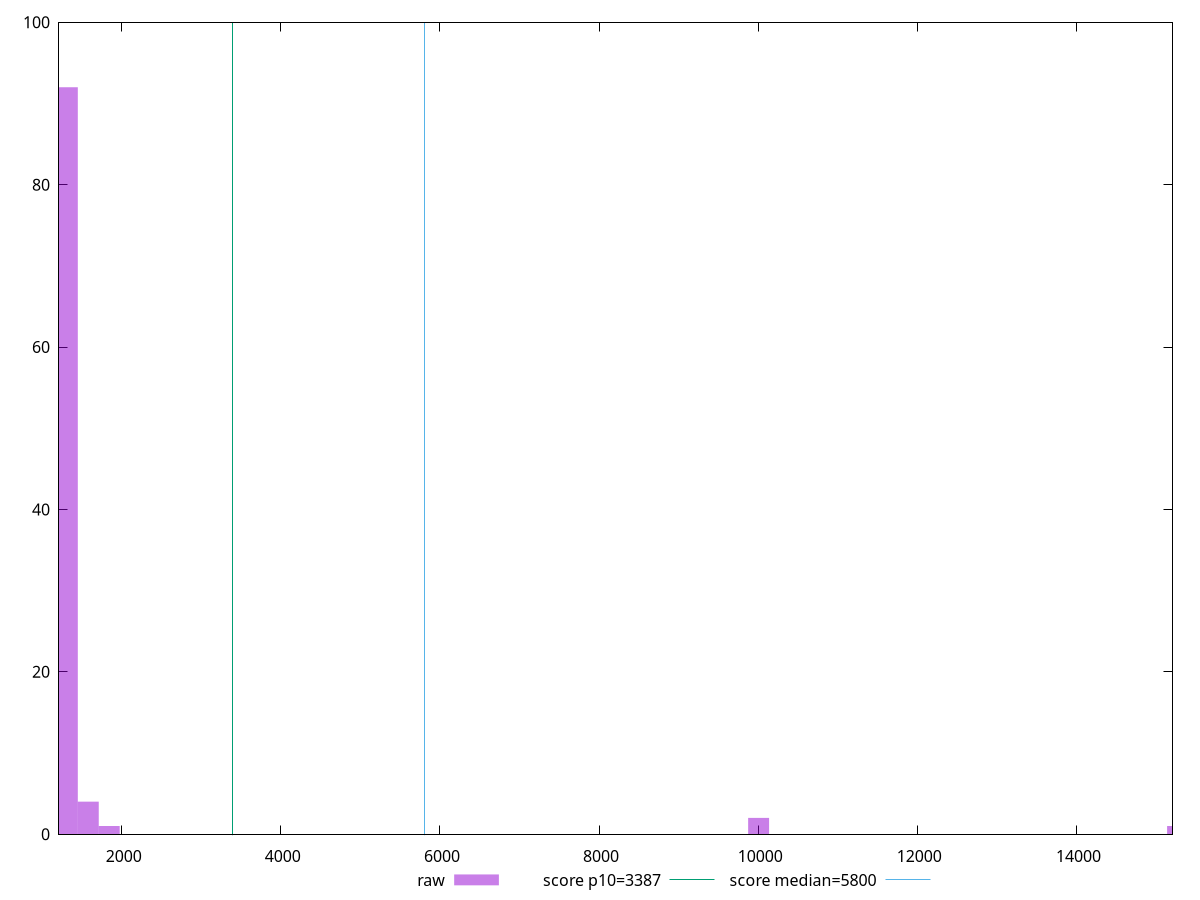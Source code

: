 reset

$raw <<EOF
10005.596339666603 2
15271.699676333237 1
1316.5258341666583 92
1579.83100099999 4
1843.1361678333217 1
EOF

set key outside below
set boxwidth 263.30516683333167
set xrange [1211.7930000000001:15207.804060368153]
set yrange [0:100]
set trange [0:100]
set style fill transparent solid 0.5 noborder

set parametric
set terminal svg size 640, 490 enhanced background rgb 'white'
set output "report/report_00029_2021-02-24T13-36-40.390Z/speed-index/samples/agenda/raw/histogram.svg"

plot $raw title "raw" with boxes, \
     3387,t title "score p10=3387", \
     5800,t title "score median=5800"

reset
